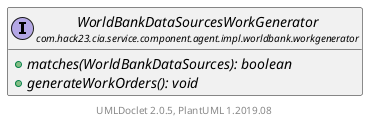 @startuml
    set namespaceSeparator none
    hide empty fields
    hide empty methods

    interface "<size:14>WorldBankDataSourcesWorkGenerator\n<size:10>com.hack23.cia.service.component.agent.impl.worldbank.workgenerator" as com.hack23.cia.service.component.agent.impl.worldbank.workgenerator.WorldBankDataSourcesWorkGenerator [[WorldBankDataSourcesWorkGenerator.html]] {
        {abstract} +matches(WorldBankDataSources): boolean
        {abstract} +generateWorkOrders(): void
    }

    center footer UMLDoclet 2.0.5, PlantUML 1.2019.08
@enduml
